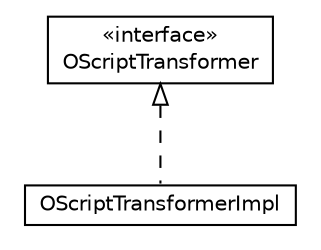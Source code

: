 #!/usr/local/bin/dot
#
# Class diagram 
# Generated by UMLGraph version R5_6-24-gf6e263 (http://www.umlgraph.org/)
#

digraph G {
	edge [fontname="Helvetica",fontsize=10,labelfontname="Helvetica",labelfontsize=10];
	node [fontname="Helvetica",fontsize=10,shape=plaintext];
	nodesep=0.25;
	ranksep=0.5;
	// com.orientechnologies.orient.core.command.script.transformer.OScriptTransformer
	c182750 [label=<<table title="com.orientechnologies.orient.core.command.script.transformer.OScriptTransformer" border="0" cellborder="1" cellspacing="0" cellpadding="2" port="p" href="./OScriptTransformer.html">
		<tr><td><table border="0" cellspacing="0" cellpadding="1">
<tr><td align="center" balign="center"> &#171;interface&#187; </td></tr>
<tr><td align="center" balign="center"> OScriptTransformer </td></tr>
		</table></td></tr>
		</table>>, URL="./OScriptTransformer.html", fontname="Helvetica", fontcolor="black", fontsize=10.0];
	// com.orientechnologies.orient.core.command.script.transformer.OScriptTransformerImpl
	c182751 [label=<<table title="com.orientechnologies.orient.core.command.script.transformer.OScriptTransformerImpl" border="0" cellborder="1" cellspacing="0" cellpadding="2" port="p" href="./OScriptTransformerImpl.html">
		<tr><td><table border="0" cellspacing="0" cellpadding="1">
<tr><td align="center" balign="center"> OScriptTransformerImpl </td></tr>
		</table></td></tr>
		</table>>, URL="./OScriptTransformerImpl.html", fontname="Helvetica", fontcolor="black", fontsize=10.0];
	//com.orientechnologies.orient.core.command.script.transformer.OScriptTransformerImpl implements com.orientechnologies.orient.core.command.script.transformer.OScriptTransformer
	c182750:p -> c182751:p [dir=back,arrowtail=empty,style=dashed];
}

